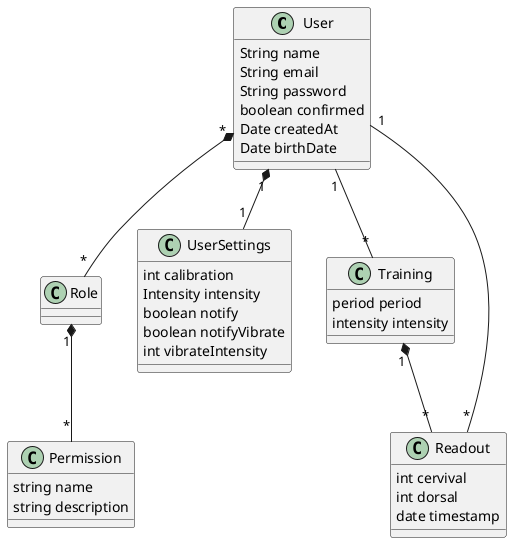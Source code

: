 @startuml

class User{
    String name
    String email
    String password
    boolean confirmed
    Date createdAt
    Date birthDate 
  }

class Role {
    
  }

class Permission{
    string name 
    string description 
  }

class UserSettings{
    int calibration 
    Intensity intensity
    boolean notify
    boolean notifyVibrate
    int vibrateIntensity
  }
class Training{
    period period 
    intensity intensity
  }
class Readout{
    int cervival
    int dorsal
    date timestamp
  }

User "1" *-- "1" UserSettings
User "1" -- "*"  Training 
User "1" -- "*" Readout
Training "1" *-- "*" Readout
Role "1" *-- "*" Permission 
User "*" *-- "*" Role 

@enduml

